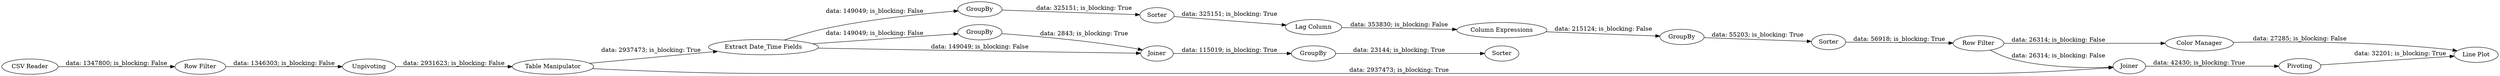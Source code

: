 digraph {
	"-3840653566255544835_6" [label=Sorter]
	"-3840653566255544835_5" [label="Extract Date_Time Fields"]
	"-3840653566255544835_17" [label=Pivoting]
	"-3840653566255544835_15" [label="Line Plot"]
	"-3840653566255544835_21" [label=Sorter]
	"-3840653566255544835_3" [label="Table Manipulator"]
	"-3840653566255544835_16" [label="Color Manager"]
	"-3840653566255544835_4" [label=GroupBy]
	"-3840653566255544835_2" [label=Unpivoting]
	"-3840653566255544835_1" [label="CSV Reader"]
	"-3840653566255544835_14" [label=Joiner]
	"-3840653566255544835_22" [label="Row Filter"]
	"-3840653566255544835_19" [label=GroupBy]
	"-3840653566255544835_12" [label=Sorter]
	"-3840653566255544835_11" [label=GroupBy]
	"-3840653566255544835_18" [label=GroupBy]
	"-3840653566255544835_13" [label="Row Filter"]
	"-3840653566255544835_7" [label="Lag Column"]
	"-3840653566255544835_8" [label="Column Expressions"]
	"-3840653566255544835_20" [label=Joiner]
	"-3840653566255544835_14" -> "-3840653566255544835_17" [label="data: 42430; is_blocking: True"]
	"-3840653566255544835_18" -> "-3840653566255544835_20" [label="data: 2843; is_blocking: True"]
	"-3840653566255544835_11" -> "-3840653566255544835_12" [label="data: 55203; is_blocking: True"]
	"-3840653566255544835_4" -> "-3840653566255544835_6" [label="data: 325151; is_blocking: True"]
	"-3840653566255544835_7" -> "-3840653566255544835_8" [label="data: 353830; is_blocking: False"]
	"-3840653566255544835_19" -> "-3840653566255544835_21" [label="data: 23144; is_blocking: True"]
	"-3840653566255544835_17" -> "-3840653566255544835_15" [label="data: 32201; is_blocking: True"]
	"-3840653566255544835_12" -> "-3840653566255544835_13" [label="data: 56918; is_blocking: True"]
	"-3840653566255544835_5" -> "-3840653566255544835_18" [label="data: 149049; is_blocking: False"]
	"-3840653566255544835_8" -> "-3840653566255544835_11" [label="data: 215124; is_blocking: False"]
	"-3840653566255544835_13" -> "-3840653566255544835_14" [label="data: 26314; is_blocking: False"]
	"-3840653566255544835_2" -> "-3840653566255544835_3" [label="data: 2931623; is_blocking: False"]
	"-3840653566255544835_6" -> "-3840653566255544835_7" [label="data: 325151; is_blocking: True"]
	"-3840653566255544835_22" -> "-3840653566255544835_2" [label="data: 1346303; is_blocking: False"]
	"-3840653566255544835_20" -> "-3840653566255544835_19" [label="data: 115019; is_blocking: True"]
	"-3840653566255544835_16" -> "-3840653566255544835_15" [label="data: 27285; is_blocking: False"]
	"-3840653566255544835_13" -> "-3840653566255544835_16" [label="data: 26314; is_blocking: False"]
	"-3840653566255544835_3" -> "-3840653566255544835_5" [label="data: 2937473; is_blocking: True"]
	"-3840653566255544835_3" -> "-3840653566255544835_14" [label="data: 2937473; is_blocking: True"]
	"-3840653566255544835_1" -> "-3840653566255544835_22" [label="data: 1347800; is_blocking: False"]
	"-3840653566255544835_5" -> "-3840653566255544835_20" [label="data: 149049; is_blocking: False"]
	"-3840653566255544835_5" -> "-3840653566255544835_4" [label="data: 149049; is_blocking: False"]
	rankdir=LR
}
